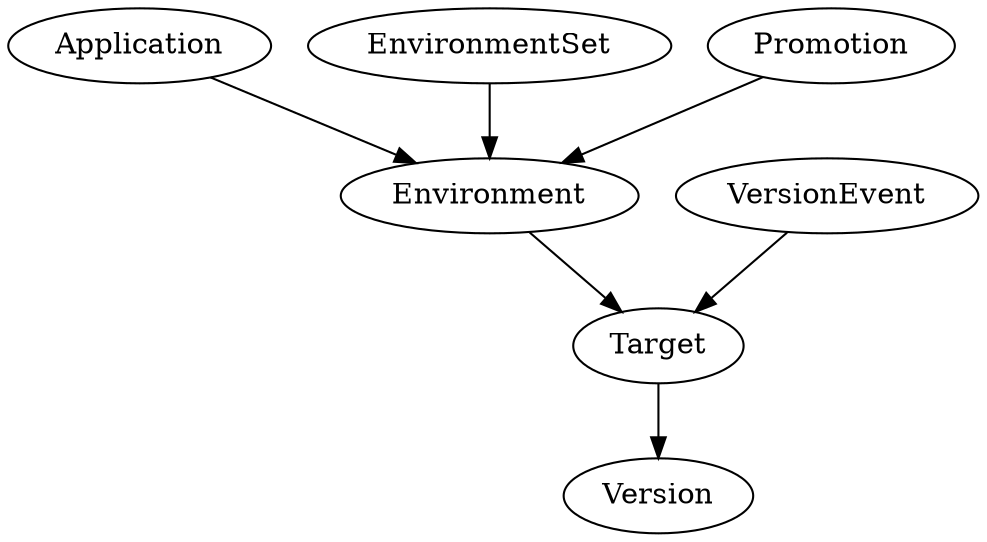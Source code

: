 digraph Depot {
	Application -> Environment;
	EnvironmentSet -> Environment;
	Promotion -> Environment;
	Environment -> Target;
	Target -> Version;
	VersionEvent -> Target;
}
